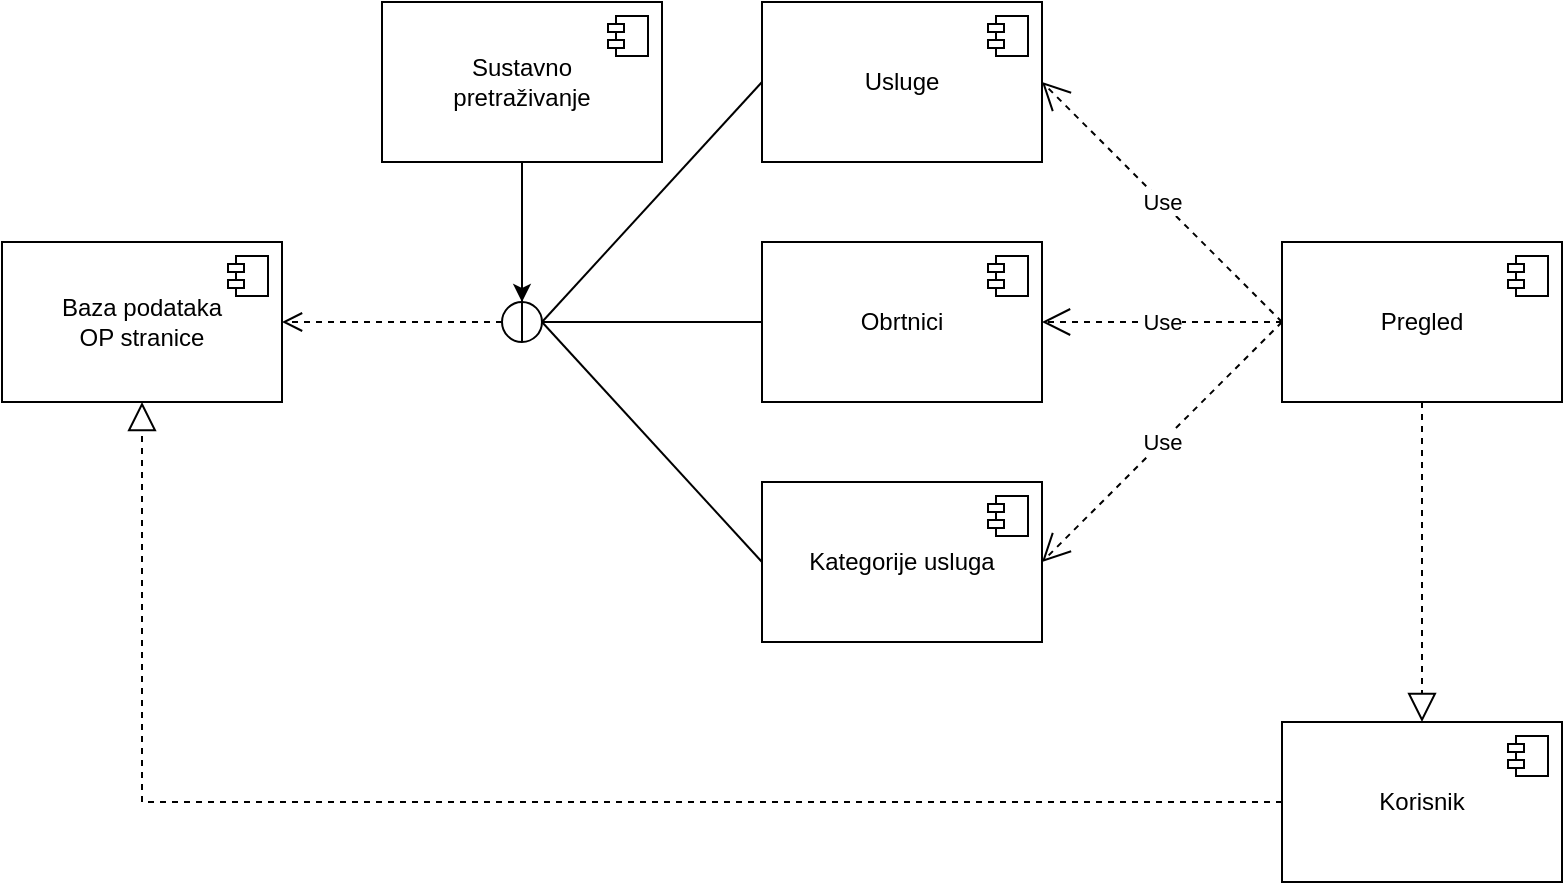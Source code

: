 <mxfile version="24.4.4" type="device">
  <diagram name="Page-1" id="M96SYQHEkv-HR6Tz0EMk">
    <mxGraphModel dx="1105" dy="596" grid="1" gridSize="10" guides="1" tooltips="1" connect="1" arrows="1" fold="1" page="1" pageScale="1" pageWidth="827" pageHeight="1169" math="0" shadow="0">
      <root>
        <mxCell id="0" />
        <mxCell id="1" parent="0" />
        <mxCell id="tVaMq7Tfu_JBO4V0tenp-3" value="&lt;div&gt;Baza podataka&lt;/div&gt;&lt;div&gt;OP stranice&lt;br&gt;&lt;/div&gt;" style="html=1;dropTarget=0;whiteSpace=wrap;" vertex="1" parent="1">
          <mxGeometry x="40" y="240" width="140" height="80" as="geometry" />
        </mxCell>
        <mxCell id="tVaMq7Tfu_JBO4V0tenp-4" value="" style="shape=module;jettyWidth=8;jettyHeight=4;" vertex="1" parent="tVaMq7Tfu_JBO4V0tenp-3">
          <mxGeometry x="1" width="20" height="20" relative="1" as="geometry">
            <mxPoint x="-27" y="7" as="offset" />
          </mxGeometry>
        </mxCell>
        <mxCell id="tVaMq7Tfu_JBO4V0tenp-5" value="" style="ellipse;whiteSpace=wrap;html=1;aspect=fixed;" vertex="1" parent="1">
          <mxGeometry x="290" y="270" width="20" height="20" as="geometry" />
        </mxCell>
        <mxCell id="tVaMq7Tfu_JBO4V0tenp-6" value="Obrtnici" style="html=1;dropTarget=0;whiteSpace=wrap;" vertex="1" parent="1">
          <mxGeometry x="420" y="240" width="140" height="80" as="geometry" />
        </mxCell>
        <mxCell id="tVaMq7Tfu_JBO4V0tenp-7" value="" style="shape=module;jettyWidth=8;jettyHeight=4;" vertex="1" parent="tVaMq7Tfu_JBO4V0tenp-6">
          <mxGeometry x="1" width="20" height="20" relative="1" as="geometry">
            <mxPoint x="-27" y="7" as="offset" />
          </mxGeometry>
        </mxCell>
        <mxCell id="tVaMq7Tfu_JBO4V0tenp-8" value="Usluge" style="html=1;dropTarget=0;whiteSpace=wrap;" vertex="1" parent="1">
          <mxGeometry x="420" y="120" width="140" height="80" as="geometry" />
        </mxCell>
        <mxCell id="tVaMq7Tfu_JBO4V0tenp-9" value="" style="shape=module;jettyWidth=8;jettyHeight=4;" vertex="1" parent="tVaMq7Tfu_JBO4V0tenp-8">
          <mxGeometry x="1" width="20" height="20" relative="1" as="geometry">
            <mxPoint x="-27" y="7" as="offset" />
          </mxGeometry>
        </mxCell>
        <mxCell id="tVaMq7Tfu_JBO4V0tenp-10" value="Kategorije usluga" style="html=1;dropTarget=0;whiteSpace=wrap;" vertex="1" parent="1">
          <mxGeometry x="420" y="360" width="140" height="80" as="geometry" />
        </mxCell>
        <mxCell id="tVaMq7Tfu_JBO4V0tenp-11" value="" style="shape=module;jettyWidth=8;jettyHeight=4;" vertex="1" parent="tVaMq7Tfu_JBO4V0tenp-10">
          <mxGeometry x="1" width="20" height="20" relative="1" as="geometry">
            <mxPoint x="-27" y="7" as="offset" />
          </mxGeometry>
        </mxCell>
        <mxCell id="tVaMq7Tfu_JBO4V0tenp-12" value="" style="endArrow=none;html=1;rounded=0;entryX=0;entryY=0.5;entryDx=0;entryDy=0;exitX=1;exitY=0.5;exitDx=0;exitDy=0;" edge="1" parent="1" source="tVaMq7Tfu_JBO4V0tenp-5" target="tVaMq7Tfu_JBO4V0tenp-8">
          <mxGeometry width="50" height="50" relative="1" as="geometry">
            <mxPoint x="300" y="270" as="sourcePoint" />
            <mxPoint x="380" y="310" as="targetPoint" />
            <Array as="points" />
          </mxGeometry>
        </mxCell>
        <mxCell id="tVaMq7Tfu_JBO4V0tenp-13" value="" style="endArrow=none;html=1;rounded=0;entryX=0;entryY=0.5;entryDx=0;entryDy=0;exitX=1;exitY=0.5;exitDx=0;exitDy=0;" edge="1" parent="1" source="tVaMq7Tfu_JBO4V0tenp-5" target="tVaMq7Tfu_JBO4V0tenp-6">
          <mxGeometry width="50" height="50" relative="1" as="geometry">
            <mxPoint x="330" y="360" as="sourcePoint" />
            <mxPoint x="380" y="310" as="targetPoint" />
          </mxGeometry>
        </mxCell>
        <mxCell id="tVaMq7Tfu_JBO4V0tenp-14" value="" style="endArrow=none;html=1;rounded=0;exitX=0;exitY=0.5;exitDx=0;exitDy=0;entryX=1;entryY=0.5;entryDx=0;entryDy=0;" edge="1" parent="1" source="tVaMq7Tfu_JBO4V0tenp-10" target="tVaMq7Tfu_JBO4V0tenp-5">
          <mxGeometry width="50" height="50" relative="1" as="geometry">
            <mxPoint x="330" y="360" as="sourcePoint" />
            <mxPoint x="310" y="280" as="targetPoint" />
          </mxGeometry>
        </mxCell>
        <mxCell id="tVaMq7Tfu_JBO4V0tenp-15" value="" style="html=1;verticalAlign=bottom;endArrow=open;dashed=1;endSize=8;curved=0;rounded=0;entryX=1;entryY=0.5;entryDx=0;entryDy=0;exitX=0;exitY=0.5;exitDx=0;exitDy=0;" edge="1" parent="1" source="tVaMq7Tfu_JBO4V0tenp-5" target="tVaMq7Tfu_JBO4V0tenp-3">
          <mxGeometry relative="1" as="geometry">
            <mxPoint x="390" y="340" as="sourcePoint" />
            <mxPoint x="310" y="340" as="targetPoint" />
          </mxGeometry>
        </mxCell>
        <mxCell id="tVaMq7Tfu_JBO4V0tenp-24" value="" style="edgeStyle=orthogonalEdgeStyle;rounded=0;orthogonalLoop=1;jettySize=auto;html=1;" edge="1" parent="1" source="tVaMq7Tfu_JBO4V0tenp-16" target="tVaMq7Tfu_JBO4V0tenp-5">
          <mxGeometry relative="1" as="geometry" />
        </mxCell>
        <mxCell id="tVaMq7Tfu_JBO4V0tenp-16" value="&lt;div&gt;Sustavno&lt;/div&gt;&lt;div&gt;pretraživanje&lt;br&gt;&lt;/div&gt;" style="html=1;dropTarget=0;whiteSpace=wrap;" vertex="1" parent="1">
          <mxGeometry x="230" y="120" width="140" height="80" as="geometry" />
        </mxCell>
        <mxCell id="tVaMq7Tfu_JBO4V0tenp-17" value="" style="shape=module;jettyWidth=8;jettyHeight=4;" vertex="1" parent="tVaMq7Tfu_JBO4V0tenp-16">
          <mxGeometry x="1" width="20" height="20" relative="1" as="geometry">
            <mxPoint x="-27" y="7" as="offset" />
          </mxGeometry>
        </mxCell>
        <mxCell id="tVaMq7Tfu_JBO4V0tenp-18" value="" style="endArrow=none;html=1;rounded=0;entryX=0.5;entryY=1;entryDx=0;entryDy=0;" edge="1" parent="1" target="tVaMq7Tfu_JBO4V0tenp-5">
          <mxGeometry width="50" height="50" relative="1" as="geometry">
            <mxPoint x="300" y="200" as="sourcePoint" />
            <mxPoint x="380" y="260" as="targetPoint" />
          </mxGeometry>
        </mxCell>
        <mxCell id="tVaMq7Tfu_JBO4V0tenp-19" value="Use" style="endArrow=open;endSize=12;dashed=1;html=1;rounded=0;entryX=1;entryY=0.5;entryDx=0;entryDy=0;exitX=0;exitY=0.5;exitDx=0;exitDy=0;" edge="1" parent="1" source="tVaMq7Tfu_JBO4V0tenp-20" target="tVaMq7Tfu_JBO4V0tenp-8">
          <mxGeometry width="160" relative="1" as="geometry">
            <mxPoint x="630" y="240.0" as="sourcePoint" />
            <mxPoint x="790" y="240.0" as="targetPoint" />
          </mxGeometry>
        </mxCell>
        <mxCell id="tVaMq7Tfu_JBO4V0tenp-20" value="Pregled" style="html=1;dropTarget=0;whiteSpace=wrap;" vertex="1" parent="1">
          <mxGeometry x="680" y="240" width="140" height="80" as="geometry" />
        </mxCell>
        <mxCell id="tVaMq7Tfu_JBO4V0tenp-21" value="" style="shape=module;jettyWidth=8;jettyHeight=4;" vertex="1" parent="tVaMq7Tfu_JBO4V0tenp-20">
          <mxGeometry x="1" width="20" height="20" relative="1" as="geometry">
            <mxPoint x="-27" y="7" as="offset" />
          </mxGeometry>
        </mxCell>
        <mxCell id="tVaMq7Tfu_JBO4V0tenp-22" value="Use" style="endArrow=open;endSize=12;dashed=1;html=1;rounded=0;entryX=1;entryY=0.5;entryDx=0;entryDy=0;exitX=0;exitY=0.5;exitDx=0;exitDy=0;" edge="1" parent="1" source="tVaMq7Tfu_JBO4V0tenp-20" target="tVaMq7Tfu_JBO4V0tenp-10">
          <mxGeometry width="160" relative="1" as="geometry">
            <mxPoint x="790" y="550" as="sourcePoint" />
            <mxPoint x="670" y="430" as="targetPoint" />
          </mxGeometry>
        </mxCell>
        <mxCell id="tVaMq7Tfu_JBO4V0tenp-23" value="Use" style="endArrow=open;endSize=12;dashed=1;html=1;rounded=0;entryX=1;entryY=0.5;entryDx=0;entryDy=0;exitX=0;exitY=0.5;exitDx=0;exitDy=0;" edge="1" parent="1" source="tVaMq7Tfu_JBO4V0tenp-20" target="tVaMq7Tfu_JBO4V0tenp-6">
          <mxGeometry width="160" relative="1" as="geometry">
            <mxPoint x="690" y="290" as="sourcePoint" />
            <mxPoint x="570" y="170" as="targetPoint" />
          </mxGeometry>
        </mxCell>
        <mxCell id="tVaMq7Tfu_JBO4V0tenp-25" value="Korisnik" style="html=1;dropTarget=0;whiteSpace=wrap;" vertex="1" parent="1">
          <mxGeometry x="680" y="480" width="140" height="80" as="geometry" />
        </mxCell>
        <mxCell id="tVaMq7Tfu_JBO4V0tenp-26" value="" style="shape=module;jettyWidth=8;jettyHeight=4;" vertex="1" parent="tVaMq7Tfu_JBO4V0tenp-25">
          <mxGeometry x="1" width="20" height="20" relative="1" as="geometry">
            <mxPoint x="-27" y="7" as="offset" />
          </mxGeometry>
        </mxCell>
        <mxCell id="tVaMq7Tfu_JBO4V0tenp-27" value="" style="endArrow=block;dashed=1;endFill=0;endSize=12;html=1;rounded=0;exitX=0.5;exitY=1;exitDx=0;exitDy=0;entryX=0.5;entryY=0;entryDx=0;entryDy=0;" edge="1" parent="1" source="tVaMq7Tfu_JBO4V0tenp-20" target="tVaMq7Tfu_JBO4V0tenp-25">
          <mxGeometry width="160" relative="1" as="geometry">
            <mxPoint x="660" y="420" as="sourcePoint" />
            <mxPoint x="820" y="420" as="targetPoint" />
          </mxGeometry>
        </mxCell>
        <mxCell id="tVaMq7Tfu_JBO4V0tenp-29" value="" style="endArrow=block;dashed=1;endFill=0;endSize=12;html=1;rounded=0;entryX=0.5;entryY=1;entryDx=0;entryDy=0;exitX=0;exitY=0.5;exitDx=0;exitDy=0;" edge="1" parent="1" source="tVaMq7Tfu_JBO4V0tenp-25" target="tVaMq7Tfu_JBO4V0tenp-3">
          <mxGeometry width="160" relative="1" as="geometry">
            <mxPoint x="390" y="540" as="sourcePoint" />
            <mxPoint x="550" y="540" as="targetPoint" />
            <Array as="points">
              <mxPoint x="110" y="520" />
            </Array>
          </mxGeometry>
        </mxCell>
      </root>
    </mxGraphModel>
  </diagram>
</mxfile>
